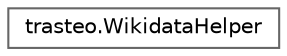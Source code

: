 digraph "Graphical Class Hierarchy"
{
 // LATEX_PDF_SIZE
  bgcolor="transparent";
  edge [fontname=Helvetica,fontsize=10,labelfontname=Helvetica,labelfontsize=10];
  node [fontname=Helvetica,fontsize=10,shape=box,height=0.2,width=0.4];
  rankdir="LR";
  Node0 [id="Node000000",label="trasteo.WikidataHelper",height=0.2,width=0.4,color="grey40", fillcolor="white", style="filled",URL="$classtrasteo_1_1_wikidata_helper.html",tooltip=" "];
}
